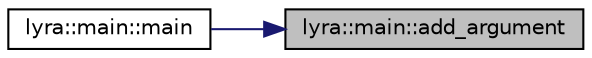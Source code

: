 digraph "lyra::main::add_argument"
{
 // INTERACTIVE_SVG=YES
 // LATEX_PDF_SIZE
  edge [fontname="Helvetica",fontsize="10",labelfontname="Helvetica",labelfontsize="10"];
  node [fontname="Helvetica",fontsize="10",shape=record];
  rankdir="RL";
  Node1 [label="lyra::main::add_argument",height=0.2,width=0.4,color="black", fillcolor="grey75", style="filled", fontcolor="black",tooltip=" "];
  Node1 -> Node2 [dir="back",color="midnightblue",fontsize="10",style="solid",fontname="Helvetica"];
  Node2 [label="lyra::main::main",height=0.2,width=0.4,color="black", fillcolor="white", style="filled",URL="$classlyra_1_1main.html#ad086123f0ca6e2effabc14a342ad4e9f",tooltip=" "];
}
